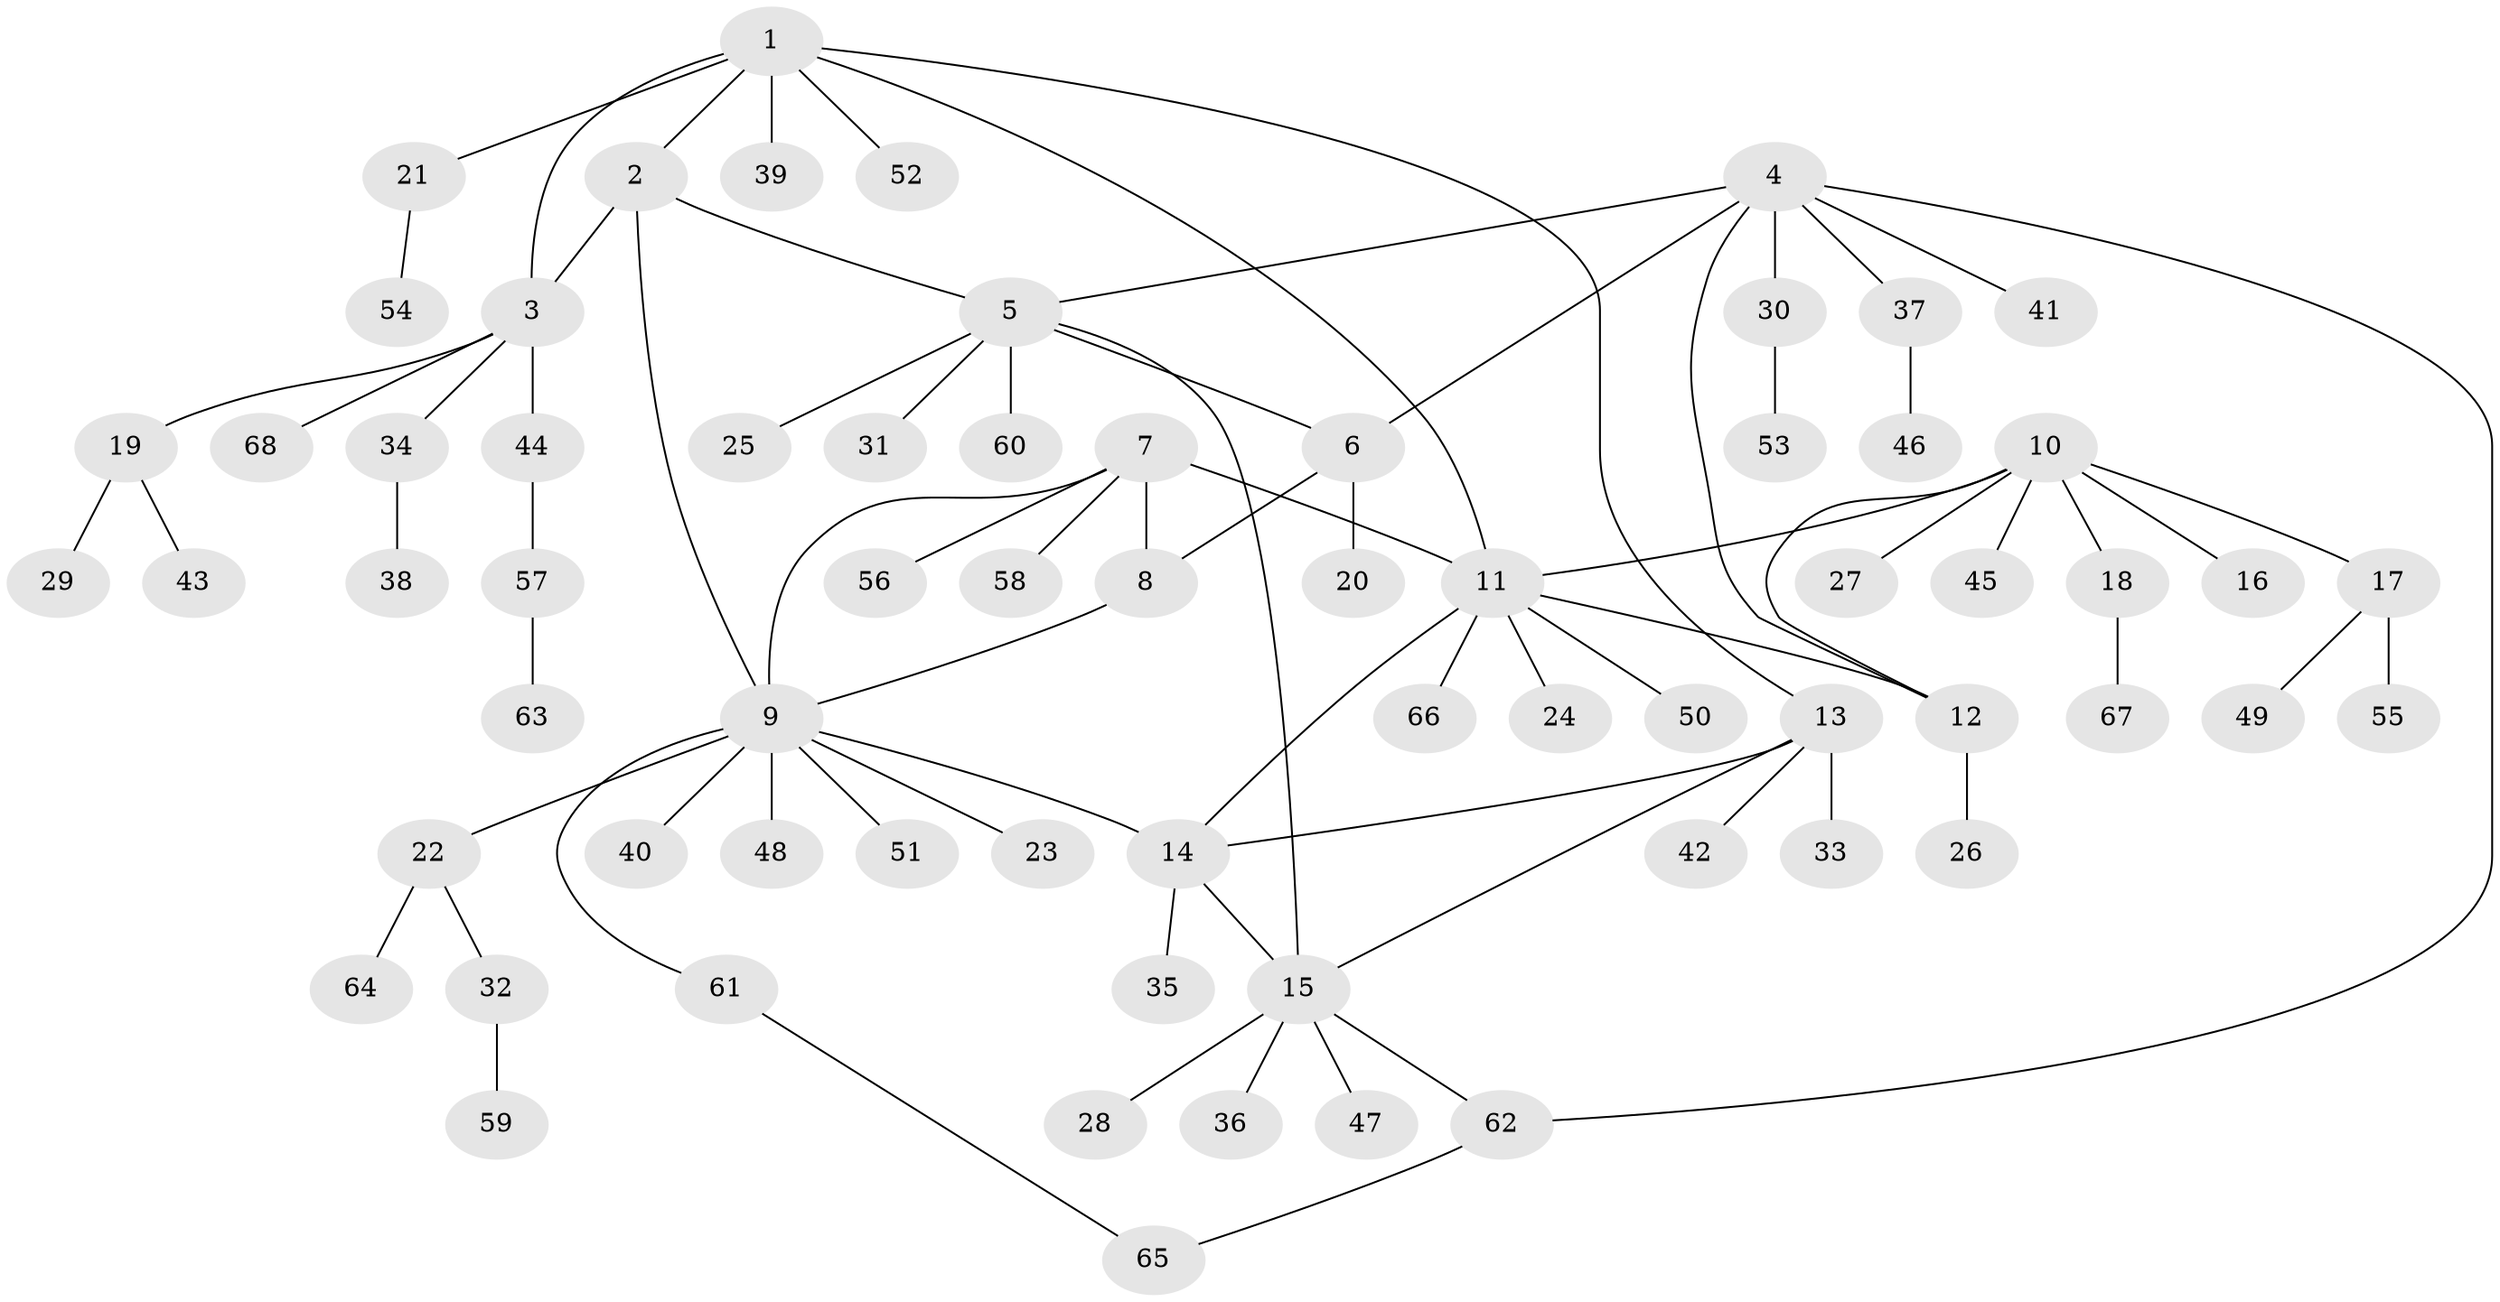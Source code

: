 // Generated by graph-tools (version 1.1) at 2025/37/03/09/25 02:37:16]
// undirected, 68 vertices, 80 edges
graph export_dot {
graph [start="1"]
  node [color=gray90,style=filled];
  1;
  2;
  3;
  4;
  5;
  6;
  7;
  8;
  9;
  10;
  11;
  12;
  13;
  14;
  15;
  16;
  17;
  18;
  19;
  20;
  21;
  22;
  23;
  24;
  25;
  26;
  27;
  28;
  29;
  30;
  31;
  32;
  33;
  34;
  35;
  36;
  37;
  38;
  39;
  40;
  41;
  42;
  43;
  44;
  45;
  46;
  47;
  48;
  49;
  50;
  51;
  52;
  53;
  54;
  55;
  56;
  57;
  58;
  59;
  60;
  61;
  62;
  63;
  64;
  65;
  66;
  67;
  68;
  1 -- 2;
  1 -- 3;
  1 -- 11;
  1 -- 13;
  1 -- 21;
  1 -- 39;
  1 -- 52;
  2 -- 3;
  2 -- 5;
  2 -- 9;
  3 -- 19;
  3 -- 34;
  3 -- 44;
  3 -- 68;
  4 -- 5;
  4 -- 6;
  4 -- 12;
  4 -- 30;
  4 -- 37;
  4 -- 41;
  4 -- 62;
  5 -- 6;
  5 -- 15;
  5 -- 25;
  5 -- 31;
  5 -- 60;
  6 -- 8;
  6 -- 20;
  7 -- 8;
  7 -- 9;
  7 -- 11;
  7 -- 56;
  7 -- 58;
  8 -- 9;
  9 -- 14;
  9 -- 22;
  9 -- 23;
  9 -- 40;
  9 -- 48;
  9 -- 51;
  9 -- 61;
  10 -- 11;
  10 -- 12;
  10 -- 16;
  10 -- 17;
  10 -- 18;
  10 -- 27;
  10 -- 45;
  11 -- 12;
  11 -- 14;
  11 -- 24;
  11 -- 50;
  11 -- 66;
  12 -- 26;
  13 -- 14;
  13 -- 15;
  13 -- 33;
  13 -- 42;
  14 -- 15;
  14 -- 35;
  15 -- 28;
  15 -- 36;
  15 -- 47;
  15 -- 62;
  17 -- 49;
  17 -- 55;
  18 -- 67;
  19 -- 29;
  19 -- 43;
  21 -- 54;
  22 -- 32;
  22 -- 64;
  30 -- 53;
  32 -- 59;
  34 -- 38;
  37 -- 46;
  44 -- 57;
  57 -- 63;
  61 -- 65;
  62 -- 65;
}
